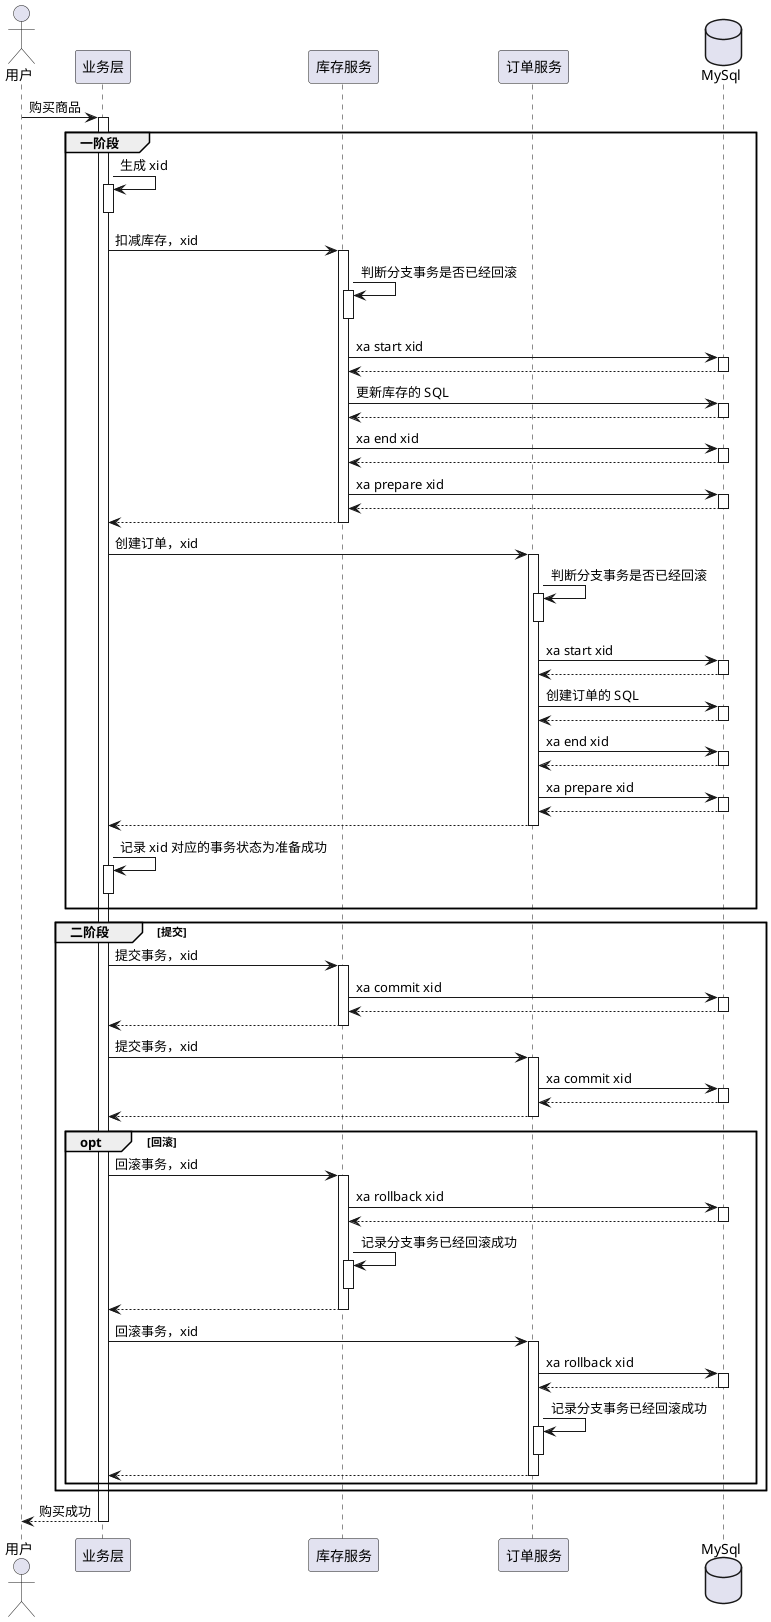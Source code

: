 @startuml
autoactivate on

actor 用户
participant 业务层
participant 库存服务
participant 订单服务
database MySql

用户 -> 业务层: 购买商品

group 一阶段
    业务层 -> 业务层 ++-- : 生成 xid
    业务层 -> 库存服务: 扣减库存，xid
        库存服务 -> 库存服务 ++-- : 判断分支事务是否已经回滚
        库存服务 -> MySql: xa start xid
        return
        库存服务 -> MySql: 更新库存的 SQL
        return
        库存服务 -> MySql: xa end xid
        return
        库存服务 -> MySql: xa prepare xid
        return
    return

    业务层 -> 订单服务: 创建订单，xid
        订单服务 -> 订单服务 ++-- : 判断分支事务是否已经回滚
        订单服务 -> MySql: xa start xid
        return
        订单服务 -> MySql: 创建订单的 SQL
        return
        订单服务 -> MySql: xa end xid
        return
        订单服务 -> MySql: xa prepare xid
        return
    return
    业务层 -> 业务层 ++-- : 记录 xid 对应的事务状态为准备成功
end

group 二阶段 [提交]
    业务层 -> 库存服务: 提交事务，xid
        库存服务 -> MySql: xa commit xid
        return
    return
    业务层 -> 订单服务: 提交事务，xid
        订单服务 -> MySql: xa commit xid
        return
    return

    opt 回滚
        业务层 -> 库存服务: 回滚事务，xid
            库存服务 -> MySql: xa rollback xid
            return
            库存服务 -> 库存服务 ++-- : 记录分支事务已经回滚成功
        return
        业务层 -> 订单服务: 回滚事务，xid
            订单服务 -> MySql: xa rollback xid
            return
            订单服务 -> 订单服务 ++-- : 记录分支事务已经回滚成功
        return
    end
end

return 购买成功

@enduml